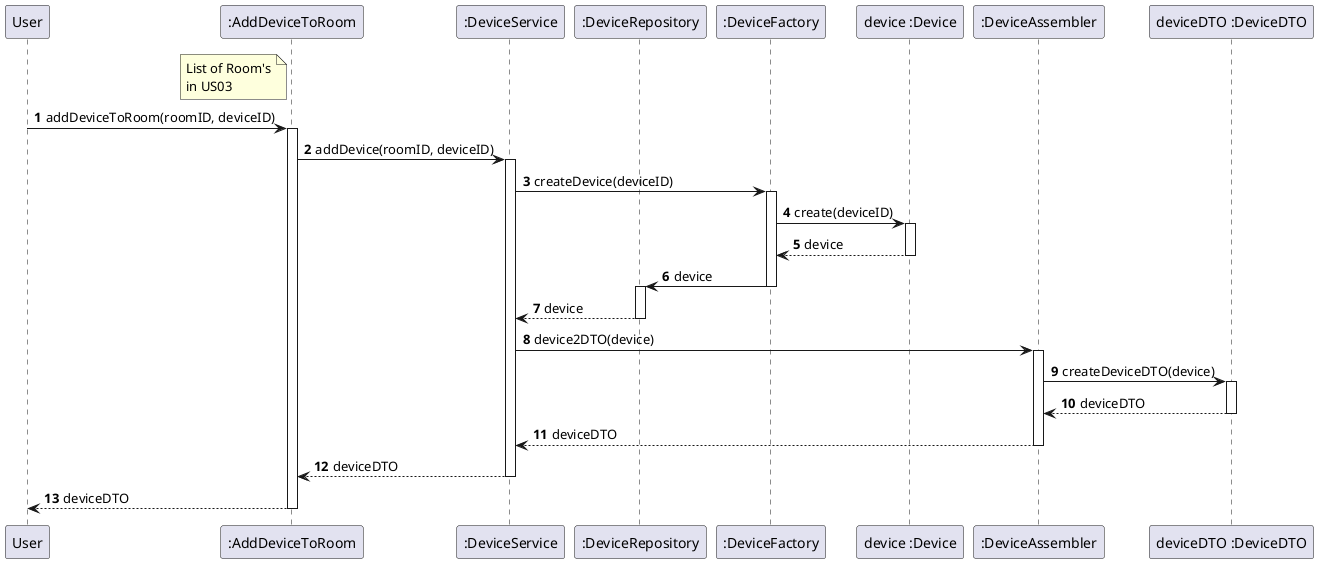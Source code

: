 @startuml
!pragma layout smetana

participant User as User
participant ":AddDeviceToRoom" as Controller
participant ":DeviceService" as Service
participant ":DeviceRepository" as Repository
participant ":DeviceFactory" as Factory
participant "device :Device" as Device
participant ":DeviceAssembler" as DeviceAssembler
participant "deviceDTO :DeviceDTO" as DeviceDTO
autonumber

note left of Controller
    List of Room's
    in US03
end note

User -> Controller : addDeviceToRoom(roomID, deviceID)
activate Controller

Controller -> Service : addDevice(roomID, deviceID)
activate Service

Service -> Factory : createDevice(deviceID)
activate Factory

Factory -> Device : create(deviceID)
activate Device
Device --> Factory : device
deactivate Device

Factory -> Repository : device
deactivate Factory

activate Repository
Repository --> Service : device
deactivate Repository

Service -> DeviceAssembler : device2DTO(device)
activate DeviceAssembler
DeviceAssembler -> DeviceDTO : createDeviceDTO(device)
activate DeviceDTO
DeviceDTO --> DeviceAssembler : deviceDTO
deactivate DeviceDTO
DeviceAssembler --> Service : deviceDTO
deactivate DeviceAssembler

Service --> Controller : deviceDTO
deactivate Service

Controller --> User : deviceDTO
deactivate Controller
@enduml
